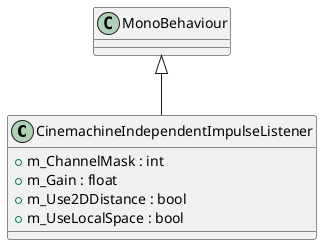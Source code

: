@startuml
class CinemachineIndependentImpulseListener {
    + m_ChannelMask : int
    + m_Gain : float
    + m_Use2DDistance : bool
    + m_UseLocalSpace : bool
}
MonoBehaviour <|-- CinemachineIndependentImpulseListener
@enduml
